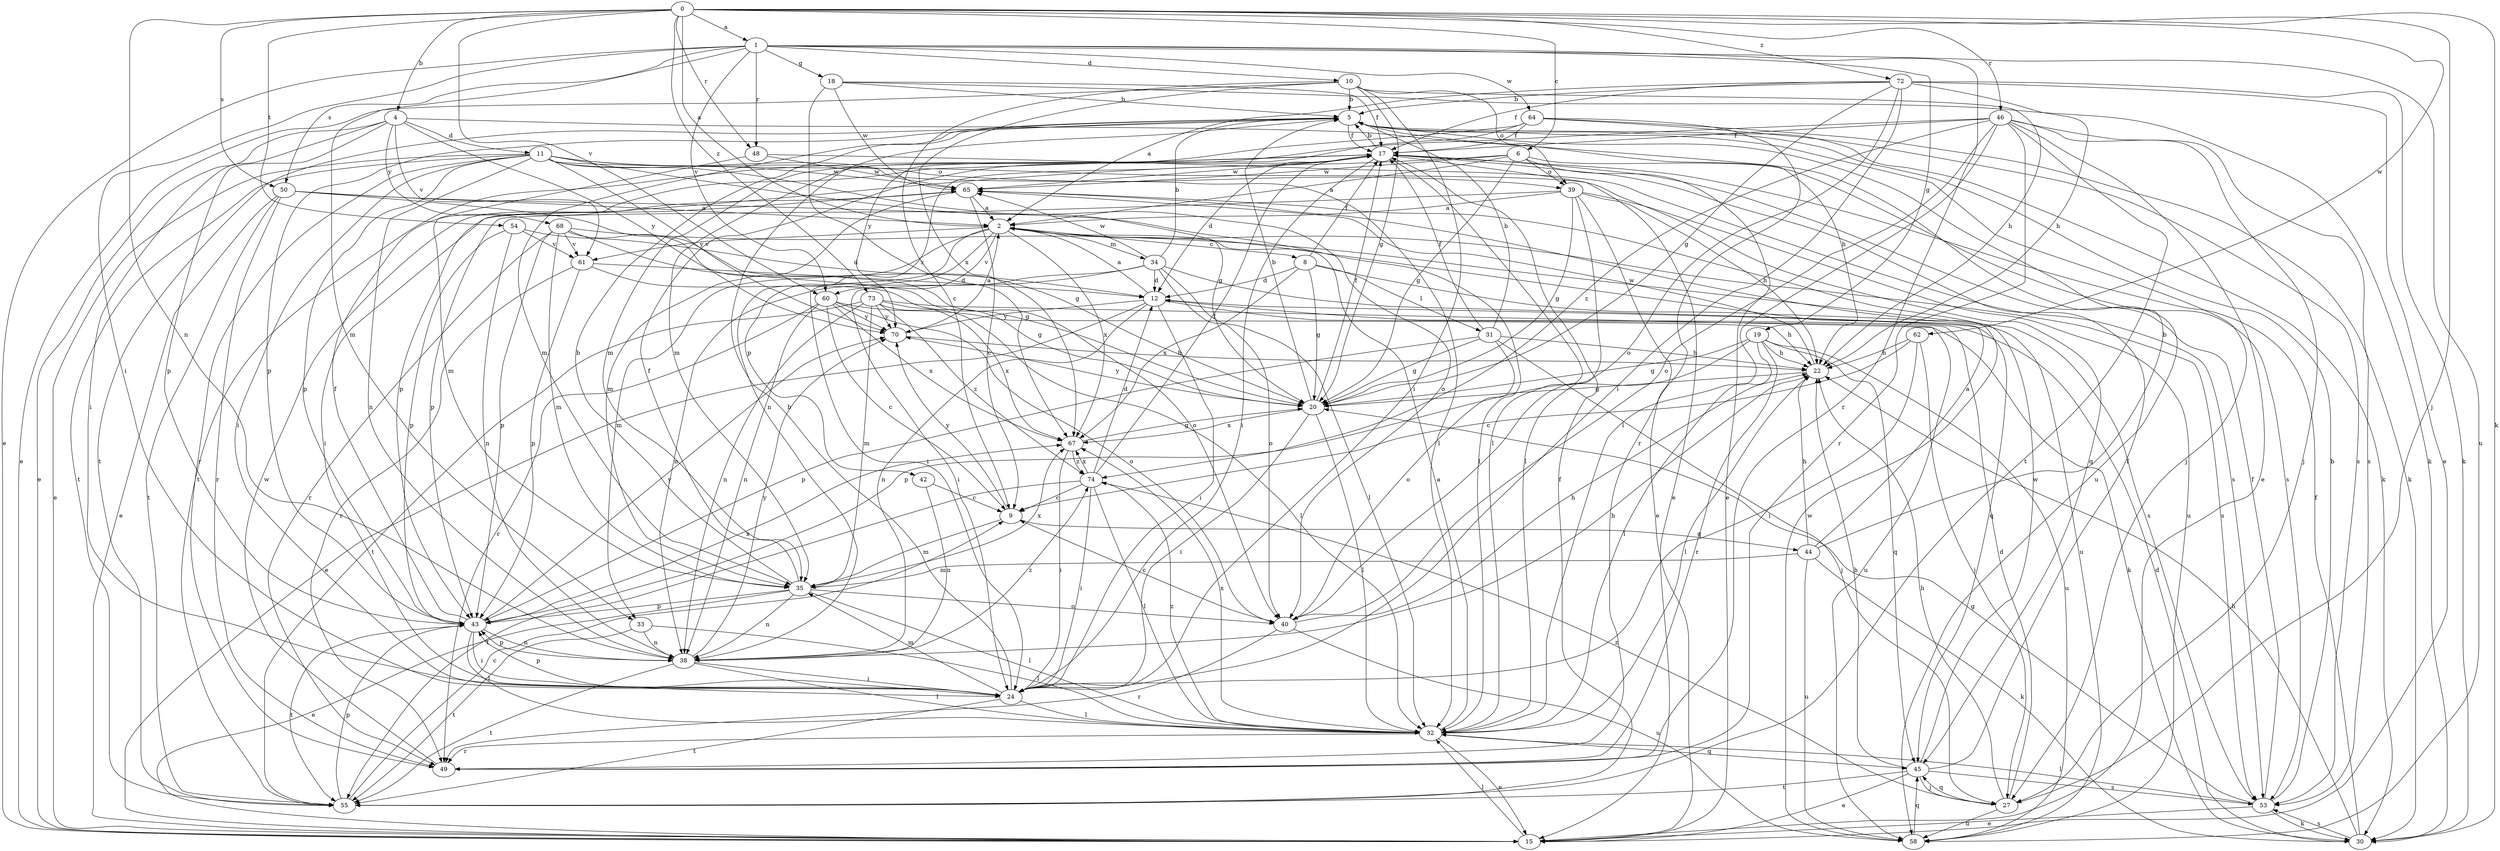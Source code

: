 strict digraph  {
0;
1;
2;
4;
5;
6;
8;
9;
10;
11;
12;
15;
17;
18;
19;
20;
22;
24;
27;
30;
31;
32;
33;
34;
35;
38;
39;
40;
42;
43;
44;
45;
46;
48;
49;
50;
53;
54;
55;
58;
60;
61;
62;
64;
65;
67;
68;
70;
72;
73;
74;
0 -> 1  [label=a];
0 -> 2  [label=a];
0 -> 4  [label=b];
0 -> 6  [label=c];
0 -> 27  [label=j];
0 -> 30  [label=k];
0 -> 38  [label=n];
0 -> 46  [label=r];
0 -> 48  [label=r];
0 -> 50  [label=s];
0 -> 54  [label=t];
0 -> 60  [label=v];
0 -> 62  [label=w];
0 -> 72  [label=z];
0 -> 73  [label=z];
1 -> 10  [label=d];
1 -> 15  [label=e];
1 -> 18  [label=g];
1 -> 19  [label=g];
1 -> 24  [label=i];
1 -> 33  [label=m];
1 -> 48  [label=r];
1 -> 49  [label=r];
1 -> 50  [label=s];
1 -> 58  [label=u];
1 -> 60  [label=v];
1 -> 64  [label=w];
2 -> 8  [label=c];
2 -> 24  [label=i];
2 -> 33  [label=m];
2 -> 34  [label=m];
2 -> 42  [label=p];
2 -> 53  [label=s];
2 -> 60  [label=v];
2 -> 61  [label=v];
2 -> 67  [label=x];
4 -> 11  [label=d];
4 -> 15  [label=e];
4 -> 24  [label=i];
4 -> 43  [label=p];
4 -> 58  [label=u];
4 -> 61  [label=v];
4 -> 68  [label=y];
4 -> 70  [label=y];
5 -> 17  [label=f];
5 -> 22  [label=h];
5 -> 27  [label=j];
5 -> 30  [label=k];
5 -> 35  [label=m];
5 -> 43  [label=p];
5 -> 55  [label=t];
6 -> 2  [label=a];
6 -> 15  [label=e];
6 -> 20  [label=g];
6 -> 39  [label=o];
6 -> 43  [label=p];
6 -> 53  [label=s];
6 -> 65  [label=w];
8 -> 12  [label=d];
8 -> 17  [label=f];
8 -> 20  [label=g];
8 -> 31  [label=l];
8 -> 58  [label=u];
8 -> 67  [label=x];
9 -> 35  [label=m];
9 -> 44  [label=q];
9 -> 70  [label=y];
10 -> 5  [label=b];
10 -> 9  [label=c];
10 -> 15  [label=e];
10 -> 20  [label=g];
10 -> 22  [label=h];
10 -> 24  [label=i];
10 -> 39  [label=o];
10 -> 67  [label=x];
11 -> 15  [label=e];
11 -> 20  [label=g];
11 -> 24  [label=i];
11 -> 32  [label=l];
11 -> 38  [label=n];
11 -> 39  [label=o];
11 -> 40  [label=o];
11 -> 43  [label=p];
11 -> 45  [label=q];
11 -> 49  [label=r];
11 -> 55  [label=t];
11 -> 65  [label=w];
11 -> 70  [label=y];
12 -> 2  [label=a];
12 -> 15  [label=e];
12 -> 24  [label=i];
12 -> 38  [label=n];
12 -> 58  [label=u];
12 -> 70  [label=y];
15 -> 32  [label=l];
17 -> 5  [label=b];
17 -> 12  [label=d];
17 -> 15  [label=e];
17 -> 24  [label=i];
17 -> 32  [label=l];
17 -> 38  [label=n];
17 -> 55  [label=t];
17 -> 65  [label=w];
18 -> 5  [label=b];
18 -> 17  [label=f];
18 -> 30  [label=k];
18 -> 65  [label=w];
18 -> 67  [label=x];
19 -> 20  [label=g];
19 -> 22  [label=h];
19 -> 32  [label=l];
19 -> 43  [label=p];
19 -> 45  [label=q];
19 -> 49  [label=r];
19 -> 58  [label=u];
20 -> 5  [label=b];
20 -> 17  [label=f];
20 -> 24  [label=i];
20 -> 32  [label=l];
20 -> 67  [label=x];
20 -> 70  [label=y];
22 -> 20  [label=g];
22 -> 32  [label=l];
22 -> 65  [label=w];
24 -> 5  [label=b];
24 -> 32  [label=l];
24 -> 35  [label=m];
24 -> 43  [label=p];
24 -> 55  [label=t];
27 -> 12  [label=d];
27 -> 22  [label=h];
27 -> 45  [label=q];
27 -> 58  [label=u];
27 -> 74  [label=z];
30 -> 12  [label=d];
30 -> 17  [label=f];
30 -> 22  [label=h];
30 -> 53  [label=s];
31 -> 5  [label=b];
31 -> 17  [label=f];
31 -> 20  [label=g];
31 -> 22  [label=h];
31 -> 27  [label=j];
31 -> 40  [label=o];
31 -> 43  [label=p];
32 -> 2  [label=a];
32 -> 15  [label=e];
32 -> 45  [label=q];
32 -> 49  [label=r];
32 -> 67  [label=x];
32 -> 74  [label=z];
33 -> 32  [label=l];
33 -> 38  [label=n];
33 -> 55  [label=t];
34 -> 5  [label=b];
34 -> 12  [label=d];
34 -> 24  [label=i];
34 -> 32  [label=l];
34 -> 38  [label=n];
34 -> 40  [label=o];
34 -> 45  [label=q];
34 -> 65  [label=w];
35 -> 5  [label=b];
35 -> 15  [label=e];
35 -> 17  [label=f];
35 -> 32  [label=l];
35 -> 38  [label=n];
35 -> 40  [label=o];
35 -> 43  [label=p];
35 -> 67  [label=x];
38 -> 22  [label=h];
38 -> 24  [label=i];
38 -> 32  [label=l];
38 -> 43  [label=p];
38 -> 55  [label=t];
38 -> 70  [label=y];
38 -> 74  [label=z];
39 -> 2  [label=a];
39 -> 15  [label=e];
39 -> 20  [label=g];
39 -> 22  [label=h];
39 -> 32  [label=l];
39 -> 43  [label=p];
39 -> 58  [label=u];
40 -> 9  [label=c];
40 -> 22  [label=h];
40 -> 49  [label=r];
40 -> 58  [label=u];
42 -> 9  [label=c];
42 -> 38  [label=n];
43 -> 17  [label=f];
43 -> 24  [label=i];
43 -> 32  [label=l];
43 -> 38  [label=n];
43 -> 55  [label=t];
43 -> 67  [label=x];
43 -> 70  [label=y];
44 -> 2  [label=a];
44 -> 5  [label=b];
44 -> 22  [label=h];
44 -> 30  [label=k];
44 -> 35  [label=m];
44 -> 58  [label=u];
45 -> 15  [label=e];
45 -> 17  [label=f];
45 -> 22  [label=h];
45 -> 27  [label=j];
45 -> 53  [label=s];
45 -> 55  [label=t];
45 -> 65  [label=w];
46 -> 15  [label=e];
46 -> 17  [label=f];
46 -> 27  [label=j];
46 -> 32  [label=l];
46 -> 35  [label=m];
46 -> 40  [label=o];
46 -> 49  [label=r];
46 -> 53  [label=s];
46 -> 55  [label=t];
46 -> 74  [label=z];
48 -> 35  [label=m];
48 -> 53  [label=s];
48 -> 65  [label=w];
49 -> 65  [label=w];
50 -> 2  [label=a];
50 -> 15  [label=e];
50 -> 20  [label=g];
50 -> 32  [label=l];
50 -> 49  [label=r];
50 -> 55  [label=t];
53 -> 5  [label=b];
53 -> 15  [label=e];
53 -> 17  [label=f];
53 -> 20  [label=g];
53 -> 30  [label=k];
53 -> 32  [label=l];
54 -> 12  [label=d];
54 -> 38  [label=n];
54 -> 43  [label=p];
54 -> 61  [label=v];
55 -> 9  [label=c];
55 -> 17  [label=f];
55 -> 43  [label=p];
58 -> 45  [label=q];
58 -> 65  [label=w];
60 -> 9  [label=c];
60 -> 22  [label=h];
60 -> 38  [label=n];
60 -> 40  [label=o];
60 -> 49  [label=r];
60 -> 67  [label=x];
60 -> 70  [label=y];
61 -> 12  [label=d];
61 -> 20  [label=g];
61 -> 43  [label=p];
61 -> 49  [label=r];
62 -> 9  [label=c];
62 -> 22  [label=h];
62 -> 24  [label=i];
62 -> 27  [label=j];
64 -> 17  [label=f];
64 -> 30  [label=k];
64 -> 35  [label=m];
64 -> 49  [label=r];
64 -> 53  [label=s];
64 -> 70  [label=y];
65 -> 2  [label=a];
65 -> 9  [label=c];
65 -> 24  [label=i];
65 -> 35  [label=m];
67 -> 20  [label=g];
67 -> 24  [label=i];
67 -> 74  [label=z];
68 -> 20  [label=g];
68 -> 35  [label=m];
68 -> 40  [label=o];
68 -> 43  [label=p];
68 -> 49  [label=r];
68 -> 53  [label=s];
68 -> 61  [label=v];
70 -> 2  [label=a];
70 -> 22  [label=h];
72 -> 2  [label=a];
72 -> 5  [label=b];
72 -> 15  [label=e];
72 -> 17  [label=f];
72 -> 20  [label=g];
72 -> 22  [label=h];
72 -> 24  [label=i];
72 -> 30  [label=k];
72 -> 40  [label=o];
73 -> 30  [label=k];
73 -> 32  [label=l];
73 -> 35  [label=m];
73 -> 38  [label=n];
73 -> 55  [label=t];
73 -> 67  [label=x];
73 -> 70  [label=y];
73 -> 74  [label=z];
74 -> 9  [label=c];
74 -> 12  [label=d];
74 -> 17  [label=f];
74 -> 24  [label=i];
74 -> 32  [label=l];
74 -> 55  [label=t];
74 -> 67  [label=x];
}
